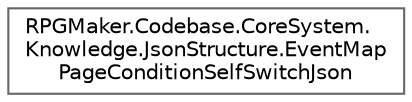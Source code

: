 digraph "クラス階層図"
{
 // LATEX_PDF_SIZE
  bgcolor="transparent";
  edge [fontname=Helvetica,fontsize=10,labelfontname=Helvetica,labelfontsize=10];
  node [fontname=Helvetica,fontsize=10,shape=box,height=0.2,width=0.4];
  rankdir="LR";
  Node0 [id="Node000000",label="RPGMaker.Codebase.CoreSystem.\lKnowledge.JsonStructure.EventMap\lPageConditionSelfSwitchJson",height=0.2,width=0.4,color="grey40", fillcolor="white", style="filled",URL="$d9/d5d/class_r_p_g_maker_1_1_codebase_1_1_core_system_1_1_knowledge_1_1_json_structure_1_1_event_map_page_condition_self_switch_json.html",tooltip=" "];
}
